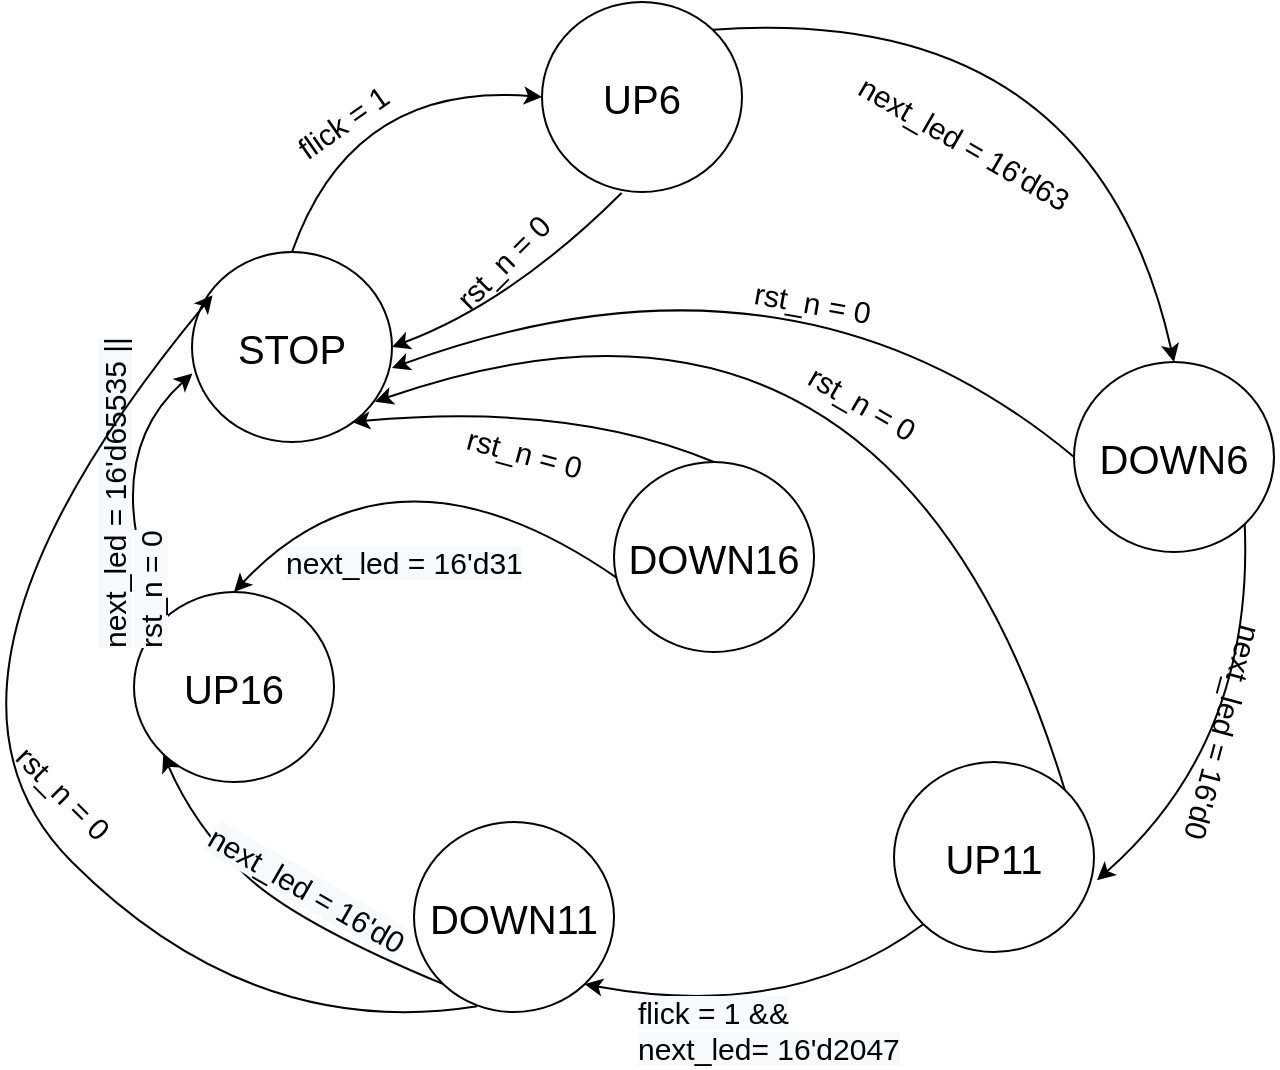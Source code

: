 <mxfile version="14.8.4" type="github">
  <diagram id="2rnhTk_CUh4Y62Cs5DJs" name="Page-1">
    <mxGraphModel dx="1019" dy="519" grid="1" gridSize="10" guides="1" tooltips="1" connect="1" arrows="1" fold="1" page="1" pageScale="1" pageWidth="827" pageHeight="1169" math="0" shadow="0">
      <root>
        <mxCell id="0" />
        <mxCell id="1" parent="0" />
        <mxCell id="J5iCN7HABDpWgJtPhztJ-2" value="&lt;font style=&quot;font-size: 20px&quot;&gt;STOP&lt;/font&gt;" style="ellipse;whiteSpace=wrap;html=1;" parent="1" vertex="1">
          <mxGeometry x="160" y="475" width="100" height="95" as="geometry" />
        </mxCell>
        <mxCell id="J5iCN7HABDpWgJtPhztJ-7" value="" style="endArrow=classic;html=1;entryX=0.5;entryY=0;entryDx=0;entryDy=0;exitX=0.027;exitY=0.619;exitDx=0;exitDy=0;curved=1;exitPerimeter=0;" parent="1" source="TxeS7D_PVPmR740Y7BxE-22" target="TxeS7D_PVPmR740Y7BxE-23" edge="1">
          <mxGeometry width="50" height="50" relative="1" as="geometry">
            <mxPoint x="420" y="440" as="sourcePoint" />
            <mxPoint x="260" y="430" as="targetPoint" />
            <Array as="points">
              <mxPoint x="261" y="560" />
            </Array>
          </mxGeometry>
        </mxCell>
        <mxCell id="J5iCN7HABDpWgJtPhztJ-8" value="" style="endArrow=classic;html=1;entryX=0.5;entryY=0;entryDx=0;entryDy=0;exitX=1;exitY=0;exitDx=0;exitDy=0;curved=1;" parent="1" source="TxeS7D_PVPmR740Y7BxE-7" target="TxeS7D_PVPmR740Y7BxE-8" edge="1">
          <mxGeometry width="50" height="50" relative="1" as="geometry">
            <mxPoint x="541.004" y="545.004" as="sourcePoint" />
            <mxPoint x="455.856" y="465.004" as="targetPoint" />
            <Array as="points">
              <mxPoint x="611" y="350" />
            </Array>
          </mxGeometry>
        </mxCell>
        <mxCell id="J5iCN7HABDpWgJtPhztJ-9" value="" style="endArrow=classic;html=1;entryX=0;entryY=0.5;entryDx=0;entryDy=0;curved=1;exitX=0.5;exitY=0;exitDx=0;exitDy=0;" parent="1" source="J5iCN7HABDpWgJtPhztJ-2" target="TxeS7D_PVPmR740Y7BxE-7" edge="1">
          <mxGeometry width="50" height="50" relative="1" as="geometry">
            <mxPoint x="270" y="360" as="sourcePoint" />
            <mxPoint x="377.574" y="371.716" as="targetPoint" />
            <Array as="points">
              <mxPoint x="240" y="390" />
            </Array>
          </mxGeometry>
        </mxCell>
        <mxCell id="J5iCN7HABDpWgJtPhztJ-11" value="&lt;font style=&quot;font-size: 15px&quot;&gt;flick = 1&lt;/font&gt;" style="text;html=1;align=center;verticalAlign=middle;resizable=0;points=[];autosize=1;strokeColor=none;rotation=-35;" parent="1" vertex="1">
          <mxGeometry x="200" y="400" width="70" height="20" as="geometry" />
        </mxCell>
        <mxCell id="J5iCN7HABDpWgJtPhztJ-14" value="&lt;span style=&quot;color: rgb(0 , 0 , 0) ; font-family: &amp;#34;helvetica&amp;#34; ; font-size: 15px ; font-style: normal ; font-weight: 400 ; letter-spacing: normal ; text-align: center ; text-indent: 0px ; text-transform: none ; word-spacing: 0px ; background-color: rgb(248 , 249 , 250) ; display: inline ; float: none&quot;&gt;next_led = 16&#39;d31&lt;/span&gt;" style="text;whiteSpace=wrap;html=1;rotation=0;" parent="1" vertex="1">
          <mxGeometry x="205" y="615" width="130" height="30" as="geometry" />
        </mxCell>
        <mxCell id="TxeS7D_PVPmR740Y7BxE-3" value="" style="endArrow=classic;html=1;exitX=0;exitY=1;exitDx=0;exitDy=0;curved=1;entryX=1;entryY=1;entryDx=0;entryDy=0;" parent="1" source="TxeS7D_PVPmR740Y7BxE-9" target="TxeS7D_PVPmR740Y7BxE-10" edge="1">
          <mxGeometry width="50" height="50" relative="1" as="geometry">
            <mxPoint x="548.574" y="808.284" as="sourcePoint" />
            <mxPoint x="373" y="830" as="targetPoint" />
            <Array as="points">
              <mxPoint x="460" y="860" />
            </Array>
          </mxGeometry>
        </mxCell>
        <mxCell id="TxeS7D_PVPmR740Y7BxE-4" value="" style="endArrow=classic;html=1;curved=1;entryX=0.002;entryY=0.64;entryDx=0;entryDy=0;entryPerimeter=0;exitX=0;exitY=0;exitDx=0;exitDy=0;" parent="1" source="TxeS7D_PVPmR740Y7BxE-23" target="J5iCN7HABDpWgJtPhztJ-2" edge="1">
          <mxGeometry width="50" height="50" relative="1" as="geometry">
            <mxPoint x="20.996" y="611.716" as="sourcePoint" />
            <mxPoint x="196" y="590" as="targetPoint" />
            <Array as="points">
              <mxPoint x="111" y="580" />
            </Array>
          </mxGeometry>
        </mxCell>
        <mxCell id="TxeS7D_PVPmR740Y7BxE-6" value="&lt;span style=&quot;color: rgb(0 , 0 , 0) ; font-family: &amp;#34;helvetica&amp;#34; ; font-size: 15px ; font-style: normal ; font-weight: 400 ; letter-spacing: normal ; text-align: center ; text-indent: 0px ; text-transform: none ; word-spacing: 0px ; background-color: rgb(248 , 249 , 250) ; display: inline ; float: none&quot;&gt;flick = 1 &amp;amp;&amp;amp; &lt;br&gt;next_led= 16&#39;d2047&lt;br&gt;&lt;/span&gt;" style="text;whiteSpace=wrap;html=1;rotation=0;" parent="1" vertex="1">
          <mxGeometry x="381" y="840" width="199" height="30" as="geometry" />
        </mxCell>
        <mxCell id="TxeS7D_PVPmR740Y7BxE-7" value="&lt;font style=&quot;font-size: 20px&quot;&gt;UP6&lt;/font&gt;" style="ellipse;whiteSpace=wrap;html=1;" parent="1" vertex="1">
          <mxGeometry x="335" y="350" width="100" height="95" as="geometry" />
        </mxCell>
        <mxCell id="TxeS7D_PVPmR740Y7BxE-8" value="&lt;font style=&quot;font-size: 20px&quot;&gt;DOWN6&lt;/font&gt;" style="ellipse;whiteSpace=wrap;html=1;" parent="1" vertex="1">
          <mxGeometry x="601" y="530" width="100" height="95" as="geometry" />
        </mxCell>
        <mxCell id="TxeS7D_PVPmR740Y7BxE-9" value="&lt;span style=&quot;font-size: 20px&quot;&gt;UP11&lt;/span&gt;" style="ellipse;whiteSpace=wrap;html=1;" parent="1" vertex="1">
          <mxGeometry x="511" y="730" width="100" height="95" as="geometry" />
        </mxCell>
        <mxCell id="TxeS7D_PVPmR740Y7BxE-10" value="&lt;span style=&quot;font-size: 20px&quot;&gt;DOWN11&lt;/span&gt;" style="ellipse;whiteSpace=wrap;html=1;" parent="1" vertex="1">
          <mxGeometry x="271" y="760" width="100" height="95" as="geometry" />
        </mxCell>
        <mxCell id="TxeS7D_PVPmR740Y7BxE-11" value="" style="endArrow=classic;html=1;entryX=1.015;entryY=0.622;entryDx=0;entryDy=0;entryPerimeter=0;curved=1;exitX=1;exitY=1;exitDx=0;exitDy=0;" parent="1" source="TxeS7D_PVPmR740Y7BxE-8" target="TxeS7D_PVPmR740Y7BxE-9" edge="1">
          <mxGeometry width="50" height="50" relative="1" as="geometry">
            <mxPoint x="786.14" y="770" as="sourcePoint" />
            <mxPoint x="620.996" y="695.004" as="targetPoint" />
            <Array as="points">
              <mxPoint x="691" y="720" />
            </Array>
          </mxGeometry>
        </mxCell>
        <mxCell id="TxeS7D_PVPmR740Y7BxE-13" value="&lt;font style=&quot;font-size: 15px&quot;&gt;next_led = 16&#39;d63&lt;/font&gt;" style="text;html=1;align=center;verticalAlign=middle;resizable=0;points=[];autosize=1;strokeColor=none;rotation=30;" parent="1" vertex="1">
          <mxGeometry x="481" y="410" width="130" height="20" as="geometry" />
        </mxCell>
        <mxCell id="TxeS7D_PVPmR740Y7BxE-15" value="&lt;font style=&quot;font-size: 15px&quot;&gt;next_led = 16&#39;d0&lt;/font&gt;" style="text;html=1;align=center;verticalAlign=middle;resizable=0;points=[];autosize=1;strokeColor=none;rotation=105;" parent="1" vertex="1">
          <mxGeometry x="611" y="705" width="130" height="20" as="geometry" />
        </mxCell>
        <mxCell id="TxeS7D_PVPmR740Y7BxE-22" value="&lt;span style=&quot;font-size: 20px&quot;&gt;DOWN16&lt;br&gt;&lt;/span&gt;" style="ellipse;whiteSpace=wrap;html=1;" parent="1" vertex="1">
          <mxGeometry x="371" y="580" width="100" height="95" as="geometry" />
        </mxCell>
        <mxCell id="TxeS7D_PVPmR740Y7BxE-23" value="&lt;span style=&quot;font-size: 20px&quot;&gt;UP16&lt;/span&gt;" style="ellipse;whiteSpace=wrap;html=1;" parent="1" vertex="1">
          <mxGeometry x="131" y="645" width="100" height="95" as="geometry" />
        </mxCell>
        <mxCell id="TxeS7D_PVPmR740Y7BxE-24" value="" style="endArrow=classic;html=1;exitX=0;exitY=1;exitDx=0;exitDy=0;entryX=0;entryY=1;entryDx=0;entryDy=0;curved=1;" parent="1" source="TxeS7D_PVPmR740Y7BxE-10" target="TxeS7D_PVPmR740Y7BxE-23" edge="1">
          <mxGeometry width="50" height="50" relative="1" as="geometry">
            <mxPoint x="93.426" y="793.356" as="sourcePoint" />
            <mxPoint x="268.574" y="783.356" as="targetPoint" />
            <Array as="points">
              <mxPoint x="211" y="810" />
              <mxPoint x="161" y="761.64" />
            </Array>
          </mxGeometry>
        </mxCell>
        <mxCell id="TxeS7D_PVPmR740Y7BxE-25" value="&lt;span style=&quot;color: rgb(0 , 0 , 0) ; font-family: &amp;#34;helvetica&amp;#34; ; font-size: 15px ; font-style: normal ; font-weight: 400 ; letter-spacing: normal ; text-align: center ; text-indent: 0px ; text-transform: none ; word-spacing: 0px ; background-color: rgb(248 , 249 , 250) ; display: inline ; float: none&quot;&gt;next_led = 16&#39;d0&lt;br&gt;&lt;/span&gt;" style="text;whiteSpace=wrap;html=1;rotation=30;" parent="1" vertex="1">
          <mxGeometry x="160" y="780" width="120" height="30" as="geometry" />
        </mxCell>
        <mxCell id="TxeS7D_PVPmR740Y7BxE-27" value="&lt;span style=&quot;color: rgb(0 , 0 , 0) ; font-family: &amp;#34;helvetica&amp;#34; ; font-size: 15px ; font-style: normal ; font-weight: 400 ; letter-spacing: normal ; text-align: center ; text-indent: 0px ; text-transform: none ; word-spacing: 0px ; background-color: rgb(248 , 249 , 250) ; display: inline ; float: none&quot;&gt;next_led = 16&#39;d65535 || rst_n = 0&lt;/span&gt;" style="text;whiteSpace=wrap;html=1;rotation=-90;" parent="1" vertex="1">
          <mxGeometry x="41" y="580" width="160" height="30" as="geometry" />
        </mxCell>
        <mxCell id="bxx-TvzJjqoh5WmsUE4k-1" value="" style="endArrow=classic;html=1;entryX=1;entryY=0.5;entryDx=0;entryDy=0;curved=1;exitX=0.398;exitY=1.005;exitDx=0;exitDy=0;exitPerimeter=0;" parent="1" source="TxeS7D_PVPmR740Y7BxE-7" target="J5iCN7HABDpWgJtPhztJ-2" edge="1">
          <mxGeometry width="50" height="50" relative="1" as="geometry">
            <mxPoint x="220" y="485" as="sourcePoint" />
            <mxPoint x="345" y="407.5" as="targetPoint" />
            <Array as="points">
              <mxPoint x="320" y="500" />
            </Array>
          </mxGeometry>
        </mxCell>
        <mxCell id="bxx-TvzJjqoh5WmsUE4k-2" value="&lt;font style=&quot;font-size: 15px&quot;&gt;rst_n = 0&lt;/font&gt;" style="text;html=1;align=center;verticalAlign=middle;resizable=0;points=[];autosize=1;strokeColor=none;rotation=-45;" parent="1" vertex="1">
          <mxGeometry x="280" y="470" width="70" height="20" as="geometry" />
        </mxCell>
        <mxCell id="bxx-TvzJjqoh5WmsUE4k-3" value="" style="endArrow=classic;html=1;curved=1;exitX=0;exitY=0.5;exitDx=0;exitDy=0;" parent="1" source="TxeS7D_PVPmR740Y7BxE-8" edge="1">
          <mxGeometry width="50" height="50" relative="1" as="geometry">
            <mxPoint x="230" y="495" as="sourcePoint" />
            <mxPoint x="260" y="533" as="targetPoint" />
            <Array as="points">
              <mxPoint x="460" y="460" />
            </Array>
          </mxGeometry>
        </mxCell>
        <mxCell id="bxx-TvzJjqoh5WmsUE4k-4" value="&lt;font style=&quot;font-size: 15px&quot;&gt;rst_n = 0&lt;/font&gt;" style="text;html=1;align=center;verticalAlign=middle;resizable=0;points=[];autosize=1;strokeColor=none;rotation=10;" parent="1" vertex="1">
          <mxGeometry x="435" y="490" width="70" height="20" as="geometry" />
        </mxCell>
        <mxCell id="bxx-TvzJjqoh5WmsUE4k-5" value="" style="endArrow=classic;html=1;curved=1;exitX=1;exitY=0;exitDx=0;exitDy=0;entryX=0.915;entryY=0.788;entryDx=0;entryDy=0;entryPerimeter=0;" parent="1" source="TxeS7D_PVPmR740Y7BxE-9" target="J5iCN7HABDpWgJtPhztJ-2" edge="1">
          <mxGeometry width="50" height="50" relative="1" as="geometry">
            <mxPoint x="590" y="690" as="sourcePoint" />
            <mxPoint x="260" y="544" as="targetPoint" />
            <Array as="points">
              <mxPoint x="510" y="460" />
            </Array>
          </mxGeometry>
        </mxCell>
        <mxCell id="bxx-TvzJjqoh5WmsUE4k-7" value="&lt;font style=&quot;font-size: 15px&quot;&gt;rst_n = 0&lt;/font&gt;" style="text;html=1;align=center;verticalAlign=middle;resizable=0;points=[];autosize=1;strokeColor=none;rotation=30;" parent="1" vertex="1">
          <mxGeometry x="460" y="540" width="70" height="20" as="geometry" />
        </mxCell>
        <mxCell id="bxx-TvzJjqoh5WmsUE4k-10" value="" style="endArrow=classic;html=1;curved=1;exitX=0.5;exitY=0;exitDx=0;exitDy=0;" parent="1" source="TxeS7D_PVPmR740Y7BxE-22" edge="1">
          <mxGeometry width="50" height="50" relative="1" as="geometry">
            <mxPoint x="155.458" y="669.091" as="sourcePoint" />
            <mxPoint x="240" y="560" as="targetPoint" />
            <Array as="points">
              <mxPoint x="350" y="550" />
            </Array>
          </mxGeometry>
        </mxCell>
        <mxCell id="bxx-TvzJjqoh5WmsUE4k-11" value="&lt;font style=&quot;font-size: 15px&quot;&gt;rst_n = 0&lt;/font&gt;" style="text;html=1;align=center;verticalAlign=middle;resizable=0;points=[];autosize=1;strokeColor=none;rotation=15;" parent="1" vertex="1">
          <mxGeometry x="291" y="565" width="70" height="20" as="geometry" />
        </mxCell>
        <mxCell id="bxx-TvzJjqoh5WmsUE4k-12" value="" style="endArrow=classic;html=1;exitX=0.316;exitY=0.97;exitDx=0;exitDy=0;entryX=0.103;entryY=0.227;entryDx=0;entryDy=0;curved=1;entryPerimeter=0;exitPerimeter=0;" parent="1" source="TxeS7D_PVPmR740Y7BxE-10" target="J5iCN7HABDpWgJtPhztJ-2" edge="1">
          <mxGeometry width="50" height="50" relative="1" as="geometry">
            <mxPoint x="295.458" y="850.909" as="sourcePoint" />
            <mxPoint x="155.458" y="735.909" as="targetPoint" />
            <Array as="points">
              <mxPoint x="190" y="870" />
              <mxPoint x="10" y="690" />
            </Array>
          </mxGeometry>
        </mxCell>
        <mxCell id="bxx-TvzJjqoh5WmsUE4k-13" value="&lt;font style=&quot;font-size: 15px&quot;&gt;rst_n = 0&lt;/font&gt;" style="text;html=1;align=center;verticalAlign=middle;resizable=0;points=[];autosize=1;strokeColor=none;rotation=45;" parent="1" vertex="1">
          <mxGeometry x="61" y="734.5" width="70" height="20" as="geometry" />
        </mxCell>
      </root>
    </mxGraphModel>
  </diagram>
</mxfile>
